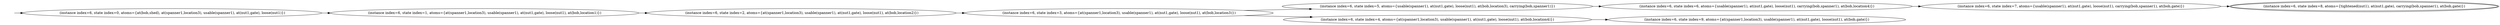 digraph {
rankdir="LR"
s0[label="(instance index=6, state index=0, atoms={at(bob,shed), at(spanner1,location3), usable(spanner1), at(nut1,gate), loose(nut1)})"]
s1[label="(instance index=6, state index=1, atoms={at(spanner1,location3), usable(spanner1), at(nut1,gate), loose(nut1), at(bob,location1)})"]
s2[label="(instance index=6, state index=2, atoms={at(spanner1,location3), usable(spanner1), at(nut1,gate), loose(nut1), at(bob,location2)})"]
s3[label="(instance index=6, state index=3, atoms={at(spanner1,location3), usable(spanner1), at(nut1,gate), loose(nut1), at(bob,location3)})"]
s5[label="(instance index=6, state index=5, atoms={usable(spanner1), at(nut1,gate), loose(nut1), at(bob,location3), carrying(bob,spanner1)})"]
s4[label="(instance index=6, state index=4, atoms={at(spanner1,location3), usable(spanner1), at(nut1,gate), loose(nut1), at(bob,location4)})"]
s6[label="(instance index=6, state index=6, atoms={usable(spanner1), at(nut1,gate), loose(nut1), carrying(bob,spanner1), at(bob,location4)})"]
s9[label="(instance index=6, state index=9, atoms={at(spanner1,location3), usable(spanner1), at(nut1,gate), loose(nut1), at(bob,gate)})"]
s7[label="(instance index=6, state index=7, atoms={usable(spanner1), at(nut1,gate), loose(nut1), carrying(bob,spanner1), at(bob,gate)})"]
s8[peripheries=2,label="(instance index=6, state index=8, atoms={tightened(nut1), at(nut1,gate), carrying(bob,spanner1), at(bob,gate)})"]
Dangling [ label = "", style = invis ]
{ rank = same; Dangling }
Dangling -> s0
{ rank = same; s0}
{ rank = same; s1}
{ rank = same; s2}
{ rank = same; s3}
{ rank = same; s5,s4}
{ rank = same; s6,s9}
{ rank = same; s7}
{ rank = same; s8}
{
s0->s1
}
{
s1->s2
}
{
s2->s3
}
{
s3->s5
s3->s4
}
{
s5->s6
s4->s9
}
{
s6->s7
}
{
s7->s8
}
{
}
}
